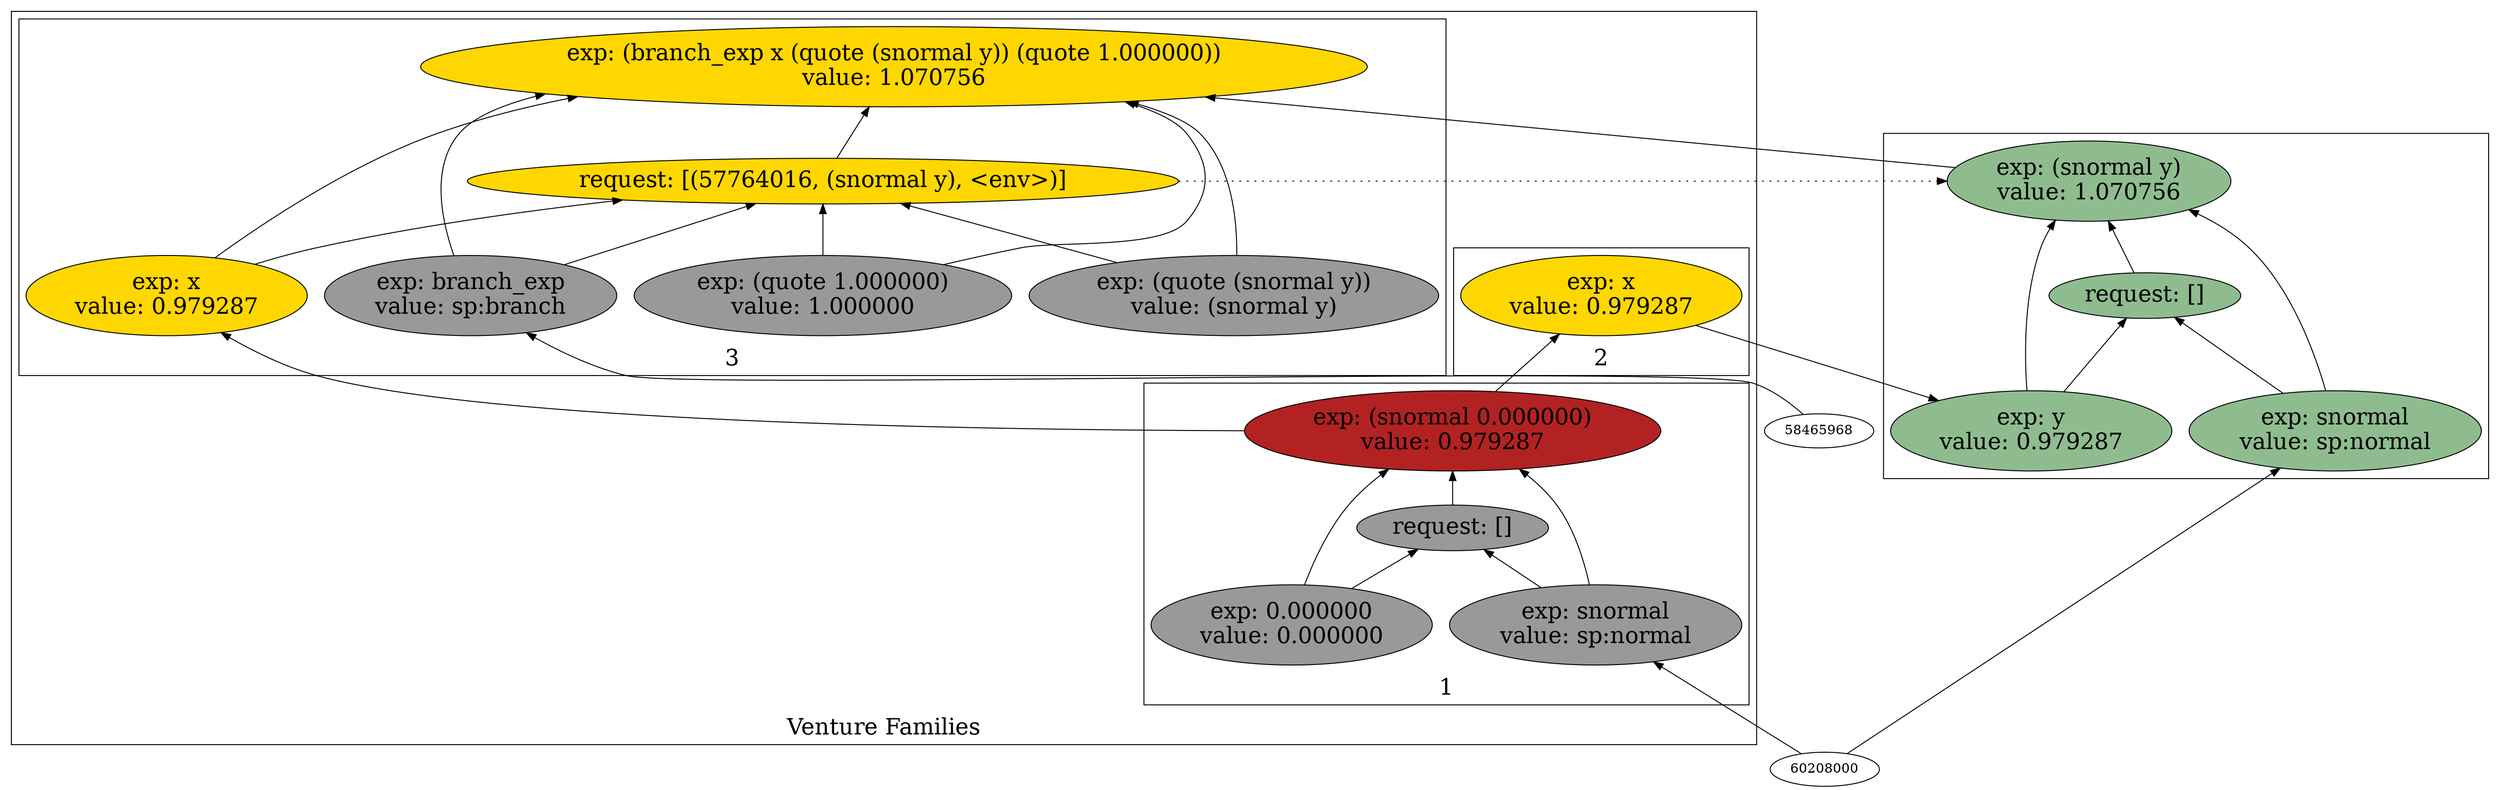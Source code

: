 digraph {
rankdir=BT
fontsize=24
subgraph cluster1 {
label="Venture Families"
subgraph cluster2 {
label="1"
"60085760"["fillcolor"="firebrick" "fontsize"="24" "label"="exp: (snormal 0.000000)\nvalue: 0.979287" "shape"="ellipse" "style"="filled" ]
"60248128"["fillcolor"="grey60" "fontsize"="24" "label"="request: []" "shape"="ellipse" "style"="filled" ]
"60205760"["fillcolor"="grey60" "fontsize"="24" "label"="exp: snormal\nvalue: sp:normal" "shape"="ellipse" "style"="filled" ]
"57853120"["fillcolor"="grey60" "fontsize"="24" "label"="exp: 0.000000\nvalue: 0.000000" "shape"="ellipse" "style"="filled" ]
}

subgraph cluster3 {
label="2"
"57964800"["fillcolor"="gold" "fontsize"="24" "label"="exp: x\nvalue: 0.979287" "shape"="ellipse" "style"="filled" ]
}

subgraph cluster4 {
label="3"
"53085776"["fillcolor"="gold" "fontsize"="24" "label"="exp: (branch_exp x (quote (snormal y)) (quote 1.000000))\nvalue: 1.070756" "shape"="ellipse" "style"="filled" ]
"57764016"["fillcolor"="gold" "fontsize"="24" "label"="request: [(57764016, (snormal y), <env>)]" "shape"="ellipse" "style"="filled" ]
"48783584"["fillcolor"="grey60" "fontsize"="24" "label"="exp: branch_exp\nvalue: sp:branch" "shape"="ellipse" "style"="filled" ]
"53080768"["fillcolor"="gold" "fontsize"="24" "label"="exp: x\nvalue: 0.979287" "shape"="ellipse" "style"="filled" ]
"54608032"["fillcolor"="grey60" "fontsize"="24" "label"="exp: (quote (snormal y))\nvalue: (snormal y)" "shape"="ellipse" "style"="filled" ]
"55036928"["fillcolor"="grey60" "fontsize"="24" "label"="exp: (quote 1.000000)\nvalue: 1.000000" "shape"="ellipse" "style"="filled" ]
}

}

subgraph cluster5 {
label=""
"55978896"["fillcolor"="darkseagreen" "fontsize"="24" "label"="exp: (snormal y)\nvalue: 1.070756" "shape"="ellipse" "style"="filled" ]
"55107072"["fillcolor"="darkseagreen" "fontsize"="24" "label"="request: []" "shape"="ellipse" "style"="filled" ]
"53296304"["fillcolor"="darkseagreen" "fontsize"="24" "label"="exp: snormal\nvalue: sp:normal" "shape"="ellipse" "style"="filled" ]
"52404240"["fillcolor"="darkseagreen" "fontsize"="24" "label"="exp: y\nvalue: 0.979287" "shape"="ellipse" "style"="filled" ]
}

"48783584" -> "53085776"["arrowhead"="normal" "color"="black" "constraint"="true" "style"="solid" ]
"48783584" -> "57764016"["arrowhead"="normal" "color"="black" "constraint"="true" "style"="solid" ]
"58465968" -> "48783584"["arrowhead"="normal" "color"="black" "constraint"="true" "style"="solid" ]
"53080768" -> "53085776"["arrowhead"="normal" "color"="black" "constraint"="true" "style"="solid" ]
"53080768" -> "57764016"["arrowhead"="normal" "color"="black" "constraint"="true" "style"="solid" ]
"60085760" -> "53080768"["arrowhead"="normal" "color"="black" "constraint"="true" "style"="solid" ]
"54608032" -> "53085776"["arrowhead"="normal" "color"="black" "constraint"="true" "style"="solid" ]
"54608032" -> "57764016"["arrowhead"="normal" "color"="black" "constraint"="true" "style"="solid" ]
"55036928" -> "53085776"["arrowhead"="normal" "color"="black" "constraint"="true" "style"="solid" ]
"55036928" -> "57764016"["arrowhead"="normal" "color"="black" "constraint"="true" "style"="solid" ]
"57764016" -> "53085776"["arrowhead"="normal" "color"="black" "constraint"="true" "style"="solid" ]
"55978896" -> "53085776"["arrowhead"="normal" "color"="black" "constraint"="true" "style"="solid" ]
"57764016" -> "55978896"["arrowhead"="normal" "color"="black" "constraint"="false" "style"="dotted" ]
"53296304" -> "55978896"["arrowhead"="normal" "color"="black" "constraint"="true" "style"="solid" ]
"53296304" -> "55107072"["arrowhead"="normal" "color"="black" "constraint"="true" "style"="solid" ]
"60208000" -> "53296304"["arrowhead"="normal" "color"="black" "constraint"="true" "style"="solid" ]
"52404240" -> "55978896"["arrowhead"="normal" "color"="black" "constraint"="true" "style"="solid" ]
"52404240" -> "55107072"["arrowhead"="normal" "color"="black" "constraint"="true" "style"="solid" ]
"57964800" -> "52404240"["arrowhead"="normal" "color"="black" "constraint"="true" "style"="solid" ]
"55107072" -> "55978896"["arrowhead"="normal" "color"="black" "constraint"="true" "style"="solid" ]
"60085760" -> "57964800"["arrowhead"="normal" "color"="black" "constraint"="true" "style"="solid" ]
"60205760" -> "60085760"["arrowhead"="normal" "color"="black" "constraint"="true" "style"="solid" ]
"60205760" -> "60248128"["arrowhead"="normal" "color"="black" "constraint"="true" "style"="solid" ]
"60208000" -> "60205760"["arrowhead"="normal" "color"="black" "constraint"="true" "style"="solid" ]
"57853120" -> "60085760"["arrowhead"="normal" "color"="black" "constraint"="true" "style"="solid" ]
"57853120" -> "60248128"["arrowhead"="normal" "color"="black" "constraint"="true" "style"="solid" ]
"60248128" -> "60085760"["arrowhead"="normal" "color"="black" "constraint"="true" "style"="solid" ]

}